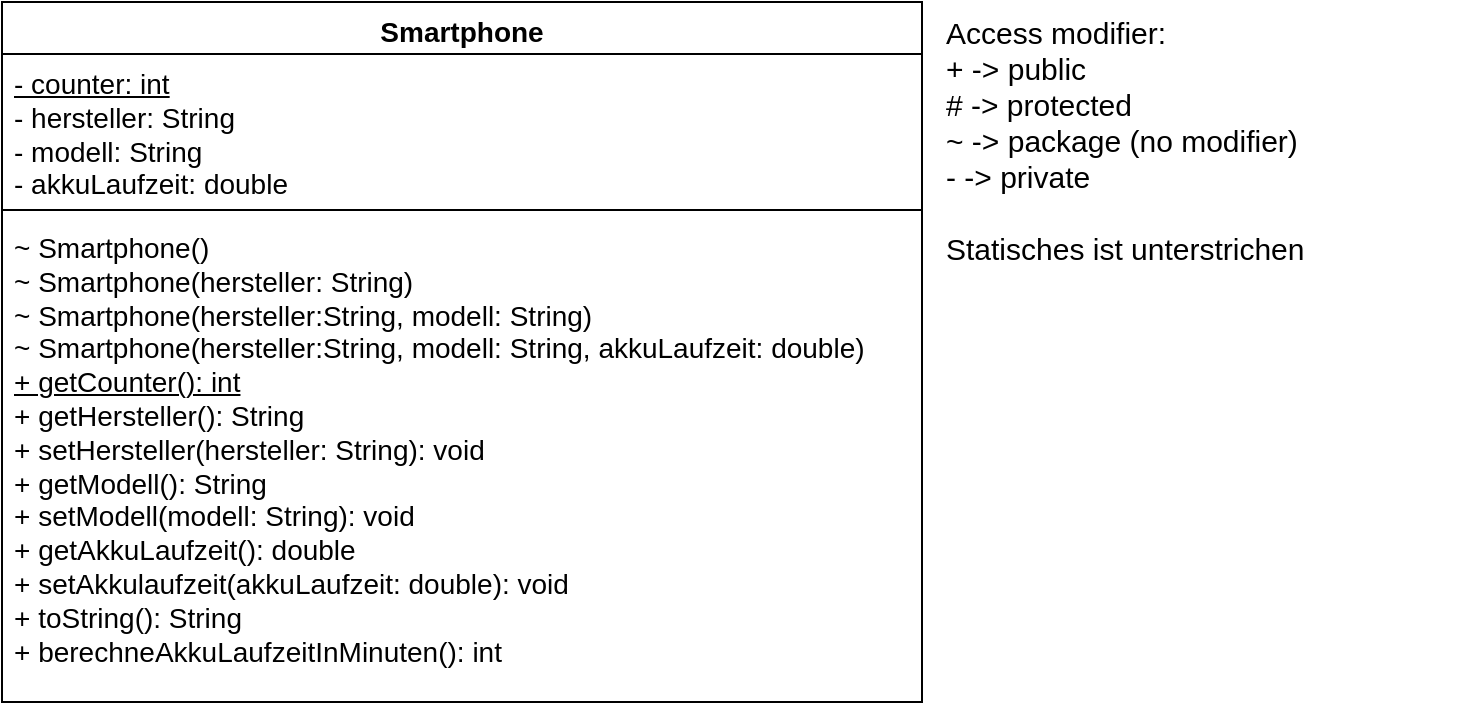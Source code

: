 <mxfile version="20.6.1" type="device"><diagram id="p9KTCNra4LGtq13X_4pN" name="Seite-1"><mxGraphModel dx="997" dy="698" grid="1" gridSize="10" guides="1" tooltips="1" connect="1" arrows="1" fold="1" page="1" pageScale="1" pageWidth="827" pageHeight="1169" math="0" shadow="0"><root><mxCell id="0"/><mxCell id="1" parent="0"/><mxCell id="WUPN0pF9dPc_ZnyPyVW8-1" value="Smartphone" style="swimlane;fontStyle=1;align=center;verticalAlign=top;childLayout=stackLayout;horizontal=1;startSize=26;horizontalStack=0;resizeParent=1;resizeParentMax=0;resizeLast=0;collapsible=1;marginBottom=0;fontSize=14;" vertex="1" parent="1"><mxGeometry x="40" y="110" width="460" height="350" as="geometry"/></mxCell><mxCell id="WUPN0pF9dPc_ZnyPyVW8-2" value="&lt;u&gt;- counter: int&lt;/u&gt;&lt;br&gt;- hersteller: String&lt;br&gt;- modell: String&lt;br&gt;- akkuLaufzeit: double" style="text;strokeColor=none;fillColor=none;align=left;verticalAlign=top;spacingLeft=4;spacingRight=4;overflow=hidden;rotatable=0;points=[[0,0.5],[1,0.5]];portConstraint=eastwest;fontSize=14;html=1;" vertex="1" parent="WUPN0pF9dPc_ZnyPyVW8-1"><mxGeometry y="26" width="460" height="74" as="geometry"/></mxCell><mxCell id="WUPN0pF9dPc_ZnyPyVW8-3" value="" style="line;strokeWidth=1;fillColor=none;align=left;verticalAlign=middle;spacingTop=-1;spacingLeft=3;spacingRight=3;rotatable=0;labelPosition=right;points=[];portConstraint=eastwest;strokeColor=inherit;" vertex="1" parent="WUPN0pF9dPc_ZnyPyVW8-1"><mxGeometry y="100" width="460" height="8" as="geometry"/></mxCell><mxCell id="WUPN0pF9dPc_ZnyPyVW8-4" value="~ Smartphone()&lt;br&gt;~ Smartphone(hersteller: String)&lt;br&gt;~ Smartphone(hersteller:String, modell: String)&lt;br&gt;~ Smartphone(hersteller:String, modell: String, akkuLaufzeit: double)&lt;br&gt;&lt;u&gt;+ getCounter(): int&lt;/u&gt;&lt;br&gt;+ getHersteller(): String&lt;br&gt;+ setHersteller(hersteller: String): void&lt;br&gt;+ getModell(): String&lt;br&gt;+ setModell(modell: String): void&lt;br&gt;+ getAkkuLaufzeit(): double&lt;br&gt;+ setAkkulaufzeit(akkuLaufzeit: double): void&lt;br&gt;+ toString(): String&lt;br&gt;+ berechneAkkuLaufzeitInMinuten(): int" style="text;strokeColor=none;fillColor=none;align=left;verticalAlign=top;spacingLeft=4;spacingRight=4;overflow=hidden;rotatable=0;points=[[0,0.5],[1,0.5]];portConstraint=eastwest;fontSize=14;html=1;" vertex="1" parent="WUPN0pF9dPc_ZnyPyVW8-1"><mxGeometry y="108" width="460" height="242" as="geometry"/></mxCell><mxCell id="WUPN0pF9dPc_ZnyPyVW8-5" value="Access modifier:&lt;br style=&quot;font-size: 15px;&quot;&gt;+ -&amp;gt; public&lt;br style=&quot;font-size: 15px;&quot;&gt;# -&amp;gt; protected&lt;br style=&quot;font-size: 15px;&quot;&gt;~ -&amp;gt; package (no modifier)&lt;br style=&quot;font-size: 15px;&quot;&gt;- -&amp;gt; private&lt;br&gt;&lt;br&gt;Statisches ist unterstrichen" style="text;html=1;strokeColor=none;fillColor=none;align=left;verticalAlign=top;whiteSpace=wrap;rounded=0;fontSize=15;" vertex="1" parent="1"><mxGeometry x="510" y="110" width="270" height="180" as="geometry"/></mxCell></root></mxGraphModel></diagram></mxfile>